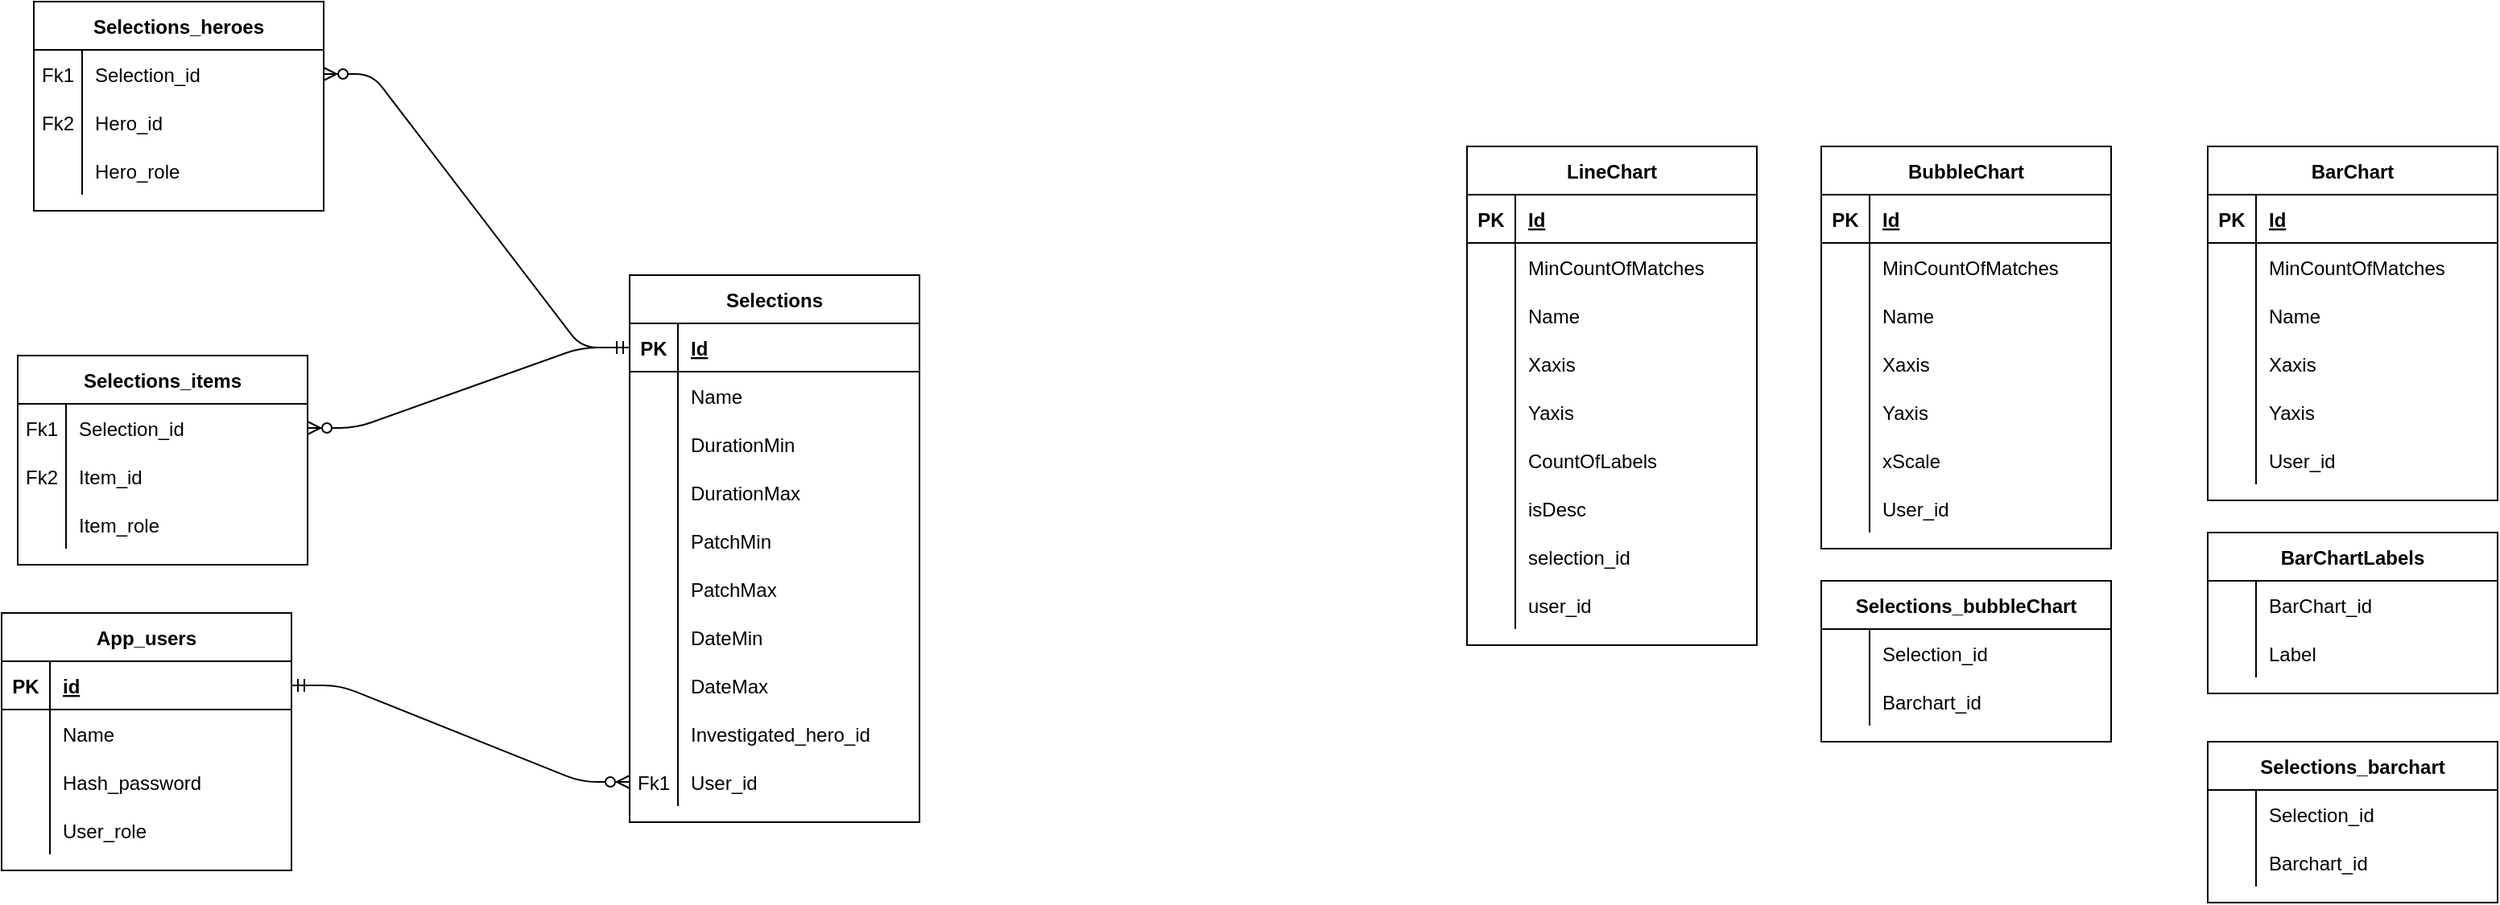 <mxfile version="13.9.9" type="device"><diagram id="R2lEEEUBdFMjLlhIrx00" name="Page-1"><mxGraphModel dx="2272" dy="822" grid="1" gridSize="10" guides="1" tooltips="1" connect="1" arrows="1" fold="1" page="1" pageScale="1" pageWidth="850" pageHeight="1100" math="0" shadow="0" extFonts="Permanent Marker^https://fonts.googleapis.com/css?family=Permanent+Marker"><root><mxCell id="0"/><mxCell id="1" parent="0"/><mxCell id="IqCRECbFiaWWc-9tXYtu-1" value="App_users" style="shape=table;startSize=30;container=1;collapsible=1;childLayout=tableLayout;fixedRows=1;rowLines=0;fontStyle=1;align=center;resizeLast=1;" vertex="1" parent="1"><mxGeometry x="-750" y="530" width="180" height="160" as="geometry"/></mxCell><mxCell id="IqCRECbFiaWWc-9tXYtu-2" value="" style="shape=partialRectangle;collapsible=0;dropTarget=0;pointerEvents=0;fillColor=none;top=0;left=0;bottom=1;right=0;points=[[0,0.5],[1,0.5]];portConstraint=eastwest;" vertex="1" parent="IqCRECbFiaWWc-9tXYtu-1"><mxGeometry y="30" width="180" height="30" as="geometry"/></mxCell><mxCell id="IqCRECbFiaWWc-9tXYtu-3" value="PK" style="shape=partialRectangle;connectable=0;fillColor=none;top=0;left=0;bottom=0;right=0;fontStyle=1;overflow=hidden;" vertex="1" parent="IqCRECbFiaWWc-9tXYtu-2"><mxGeometry width="30" height="30" as="geometry"/></mxCell><mxCell id="IqCRECbFiaWWc-9tXYtu-4" value="id" style="shape=partialRectangle;connectable=0;fillColor=none;top=0;left=0;bottom=0;right=0;align=left;spacingLeft=6;fontStyle=5;overflow=hidden;" vertex="1" parent="IqCRECbFiaWWc-9tXYtu-2"><mxGeometry x="30" width="150" height="30" as="geometry"/></mxCell><mxCell id="IqCRECbFiaWWc-9tXYtu-5" value="" style="shape=partialRectangle;collapsible=0;dropTarget=0;pointerEvents=0;fillColor=none;top=0;left=0;bottom=0;right=0;points=[[0,0.5],[1,0.5]];portConstraint=eastwest;" vertex="1" parent="IqCRECbFiaWWc-9tXYtu-1"><mxGeometry y="60" width="180" height="30" as="geometry"/></mxCell><mxCell id="IqCRECbFiaWWc-9tXYtu-6" value="" style="shape=partialRectangle;connectable=0;fillColor=none;top=0;left=0;bottom=0;right=0;editable=1;overflow=hidden;" vertex="1" parent="IqCRECbFiaWWc-9tXYtu-5"><mxGeometry width="30" height="30" as="geometry"/></mxCell><mxCell id="IqCRECbFiaWWc-9tXYtu-7" value="Name" style="shape=partialRectangle;connectable=0;fillColor=none;top=0;left=0;bottom=0;right=0;align=left;spacingLeft=6;overflow=hidden;" vertex="1" parent="IqCRECbFiaWWc-9tXYtu-5"><mxGeometry x="30" width="150" height="30" as="geometry"/></mxCell><mxCell id="IqCRECbFiaWWc-9tXYtu-8" value="" style="shape=partialRectangle;collapsible=0;dropTarget=0;pointerEvents=0;fillColor=none;top=0;left=0;bottom=0;right=0;points=[[0,0.5],[1,0.5]];portConstraint=eastwest;" vertex="1" parent="IqCRECbFiaWWc-9tXYtu-1"><mxGeometry y="90" width="180" height="30" as="geometry"/></mxCell><mxCell id="IqCRECbFiaWWc-9tXYtu-9" value="" style="shape=partialRectangle;connectable=0;fillColor=none;top=0;left=0;bottom=0;right=0;editable=1;overflow=hidden;" vertex="1" parent="IqCRECbFiaWWc-9tXYtu-8"><mxGeometry width="30" height="30" as="geometry"/></mxCell><mxCell id="IqCRECbFiaWWc-9tXYtu-10" value="Hash_password" style="shape=partialRectangle;connectable=0;fillColor=none;top=0;left=0;bottom=0;right=0;align=left;spacingLeft=6;overflow=hidden;" vertex="1" parent="IqCRECbFiaWWc-9tXYtu-8"><mxGeometry x="30" width="150" height="30" as="geometry"/></mxCell><mxCell id="IqCRECbFiaWWc-9tXYtu-11" value="" style="shape=partialRectangle;collapsible=0;dropTarget=0;pointerEvents=0;fillColor=none;top=0;left=0;bottom=0;right=0;points=[[0,0.5],[1,0.5]];portConstraint=eastwest;" vertex="1" parent="IqCRECbFiaWWc-9tXYtu-1"><mxGeometry y="120" width="180" height="30" as="geometry"/></mxCell><mxCell id="IqCRECbFiaWWc-9tXYtu-12" value="" style="shape=partialRectangle;connectable=0;fillColor=none;top=0;left=0;bottom=0;right=0;editable=1;overflow=hidden;" vertex="1" parent="IqCRECbFiaWWc-9tXYtu-11"><mxGeometry width="30" height="30" as="geometry"/></mxCell><mxCell id="IqCRECbFiaWWc-9tXYtu-13" value="User_role" style="shape=partialRectangle;connectable=0;fillColor=none;top=0;left=0;bottom=0;right=0;align=left;spacingLeft=6;overflow=hidden;" vertex="1" parent="IqCRECbFiaWWc-9tXYtu-11"><mxGeometry x="30" width="150" height="30" as="geometry"/></mxCell><mxCell id="IqCRECbFiaWWc-9tXYtu-14" value="BarChart" style="shape=table;startSize=30;container=1;collapsible=1;childLayout=tableLayout;fixedRows=1;rowLines=0;fontStyle=1;align=center;resizeLast=1;" vertex="1" parent="1"><mxGeometry x="620" y="240" width="180" height="220" as="geometry"/></mxCell><mxCell id="IqCRECbFiaWWc-9tXYtu-15" value="" style="shape=partialRectangle;collapsible=0;dropTarget=0;pointerEvents=0;fillColor=none;top=0;left=0;bottom=1;right=0;points=[[0,0.5],[1,0.5]];portConstraint=eastwest;" vertex="1" parent="IqCRECbFiaWWc-9tXYtu-14"><mxGeometry y="30" width="180" height="30" as="geometry"/></mxCell><mxCell id="IqCRECbFiaWWc-9tXYtu-16" value="PK" style="shape=partialRectangle;connectable=0;fillColor=none;top=0;left=0;bottom=0;right=0;fontStyle=1;overflow=hidden;" vertex="1" parent="IqCRECbFiaWWc-9tXYtu-15"><mxGeometry width="30" height="30" as="geometry"/></mxCell><mxCell id="IqCRECbFiaWWc-9tXYtu-17" value="Id" style="shape=partialRectangle;connectable=0;fillColor=none;top=0;left=0;bottom=0;right=0;align=left;spacingLeft=6;fontStyle=5;overflow=hidden;" vertex="1" parent="IqCRECbFiaWWc-9tXYtu-15"><mxGeometry x="30" width="150" height="30" as="geometry"/></mxCell><mxCell id="IqCRECbFiaWWc-9tXYtu-18" value="" style="shape=partialRectangle;collapsible=0;dropTarget=0;pointerEvents=0;fillColor=none;top=0;left=0;bottom=0;right=0;points=[[0,0.5],[1,0.5]];portConstraint=eastwest;" vertex="1" parent="IqCRECbFiaWWc-9tXYtu-14"><mxGeometry y="60" width="180" height="30" as="geometry"/></mxCell><mxCell id="IqCRECbFiaWWc-9tXYtu-19" value="" style="shape=partialRectangle;connectable=0;fillColor=none;top=0;left=0;bottom=0;right=0;editable=1;overflow=hidden;" vertex="1" parent="IqCRECbFiaWWc-9tXYtu-18"><mxGeometry width="30" height="30" as="geometry"/></mxCell><mxCell id="IqCRECbFiaWWc-9tXYtu-20" value="MinCountOfMatches" style="shape=partialRectangle;connectable=0;fillColor=none;top=0;left=0;bottom=0;right=0;align=left;spacingLeft=6;overflow=hidden;" vertex="1" parent="IqCRECbFiaWWc-9tXYtu-18"><mxGeometry x="30" width="150" height="30" as="geometry"/></mxCell><mxCell id="IqCRECbFiaWWc-9tXYtu-21" value="" style="shape=partialRectangle;collapsible=0;dropTarget=0;pointerEvents=0;fillColor=none;top=0;left=0;bottom=0;right=0;points=[[0,0.5],[1,0.5]];portConstraint=eastwest;" vertex="1" parent="IqCRECbFiaWWc-9tXYtu-14"><mxGeometry y="90" width="180" height="30" as="geometry"/></mxCell><mxCell id="IqCRECbFiaWWc-9tXYtu-22" value="" style="shape=partialRectangle;connectable=0;fillColor=none;top=0;left=0;bottom=0;right=0;editable=1;overflow=hidden;" vertex="1" parent="IqCRECbFiaWWc-9tXYtu-21"><mxGeometry width="30" height="30" as="geometry"/></mxCell><mxCell id="IqCRECbFiaWWc-9tXYtu-23" value="Name" style="shape=partialRectangle;connectable=0;fillColor=none;top=0;left=0;bottom=0;right=0;align=left;spacingLeft=6;overflow=hidden;" vertex="1" parent="IqCRECbFiaWWc-9tXYtu-21"><mxGeometry x="30" width="150" height="30" as="geometry"/></mxCell><mxCell id="IqCRECbFiaWWc-9tXYtu-24" value="" style="shape=partialRectangle;collapsible=0;dropTarget=0;pointerEvents=0;fillColor=none;top=0;left=0;bottom=0;right=0;points=[[0,0.5],[1,0.5]];portConstraint=eastwest;" vertex="1" parent="IqCRECbFiaWWc-9tXYtu-14"><mxGeometry y="120" width="180" height="30" as="geometry"/></mxCell><mxCell id="IqCRECbFiaWWc-9tXYtu-25" value="" style="shape=partialRectangle;connectable=0;fillColor=none;top=0;left=0;bottom=0;right=0;editable=1;overflow=hidden;" vertex="1" parent="IqCRECbFiaWWc-9tXYtu-24"><mxGeometry width="30" height="30" as="geometry"/></mxCell><mxCell id="IqCRECbFiaWWc-9tXYtu-26" value="Xaxis" style="shape=partialRectangle;connectable=0;fillColor=none;top=0;left=0;bottom=0;right=0;align=left;spacingLeft=6;overflow=hidden;" vertex="1" parent="IqCRECbFiaWWc-9tXYtu-24"><mxGeometry x="30" width="150" height="30" as="geometry"/></mxCell><mxCell id="IqCRECbFiaWWc-9tXYtu-27" value="" style="shape=partialRectangle;collapsible=0;dropTarget=0;pointerEvents=0;fillColor=none;top=0;left=0;bottom=0;right=0;points=[[0,0.5],[1,0.5]];portConstraint=eastwest;" vertex="1" parent="IqCRECbFiaWWc-9tXYtu-14"><mxGeometry y="150" width="180" height="30" as="geometry"/></mxCell><mxCell id="IqCRECbFiaWWc-9tXYtu-28" value="" style="shape=partialRectangle;connectable=0;fillColor=none;top=0;left=0;bottom=0;right=0;editable=1;overflow=hidden;" vertex="1" parent="IqCRECbFiaWWc-9tXYtu-27"><mxGeometry width="30" height="30" as="geometry"/></mxCell><mxCell id="IqCRECbFiaWWc-9tXYtu-29" value="Yaxis" style="shape=partialRectangle;connectable=0;fillColor=none;top=0;left=0;bottom=0;right=0;align=left;spacingLeft=6;overflow=hidden;" vertex="1" parent="IqCRECbFiaWWc-9tXYtu-27"><mxGeometry x="30" width="150" height="30" as="geometry"/></mxCell><mxCell id="IqCRECbFiaWWc-9tXYtu-30" value="" style="shape=partialRectangle;collapsible=0;dropTarget=0;pointerEvents=0;fillColor=none;top=0;left=0;bottom=0;right=0;points=[[0,0.5],[1,0.5]];portConstraint=eastwest;" vertex="1" parent="IqCRECbFiaWWc-9tXYtu-14"><mxGeometry y="180" width="180" height="30" as="geometry"/></mxCell><mxCell id="IqCRECbFiaWWc-9tXYtu-31" value="" style="shape=partialRectangle;connectable=0;fillColor=none;top=0;left=0;bottom=0;right=0;editable=1;overflow=hidden;" vertex="1" parent="IqCRECbFiaWWc-9tXYtu-30"><mxGeometry width="30" height="30" as="geometry"/></mxCell><mxCell id="IqCRECbFiaWWc-9tXYtu-32" value="User_id" style="shape=partialRectangle;connectable=0;fillColor=none;top=0;left=0;bottom=0;right=0;align=left;spacingLeft=6;overflow=hidden;" vertex="1" parent="IqCRECbFiaWWc-9tXYtu-30"><mxGeometry x="30" width="150" height="30" as="geometry"/></mxCell><mxCell id="IqCRECbFiaWWc-9tXYtu-33" value="BarChartLabels" style="shape=table;startSize=30;container=1;collapsible=1;childLayout=tableLayout;fixedRows=1;rowLines=0;fontStyle=1;align=center;resizeLast=1;" vertex="1" parent="1"><mxGeometry x="620" y="480" width="180" height="100" as="geometry"/></mxCell><mxCell id="IqCRECbFiaWWc-9tXYtu-37" value="" style="shape=partialRectangle;collapsible=0;dropTarget=0;pointerEvents=0;fillColor=none;top=0;left=0;bottom=0;right=0;points=[[0,0.5],[1,0.5]];portConstraint=eastwest;" vertex="1" parent="IqCRECbFiaWWc-9tXYtu-33"><mxGeometry y="30" width="180" height="30" as="geometry"/></mxCell><mxCell id="IqCRECbFiaWWc-9tXYtu-38" value="" style="shape=partialRectangle;connectable=0;fillColor=none;top=0;left=0;bottom=0;right=0;editable=1;overflow=hidden;" vertex="1" parent="IqCRECbFiaWWc-9tXYtu-37"><mxGeometry width="30" height="30" as="geometry"/></mxCell><mxCell id="IqCRECbFiaWWc-9tXYtu-39" value="BarChart_id" style="shape=partialRectangle;connectable=0;fillColor=none;top=0;left=0;bottom=0;right=0;align=left;spacingLeft=6;overflow=hidden;" vertex="1" parent="IqCRECbFiaWWc-9tXYtu-37"><mxGeometry x="30" width="150" height="30" as="geometry"/></mxCell><mxCell id="IqCRECbFiaWWc-9tXYtu-40" value="" style="shape=partialRectangle;collapsible=0;dropTarget=0;pointerEvents=0;fillColor=none;top=0;left=0;bottom=0;right=0;points=[[0,0.5],[1,0.5]];portConstraint=eastwest;" vertex="1" parent="IqCRECbFiaWWc-9tXYtu-33"><mxGeometry y="60" width="180" height="30" as="geometry"/></mxCell><mxCell id="IqCRECbFiaWWc-9tXYtu-41" value="" style="shape=partialRectangle;connectable=0;fillColor=none;top=0;left=0;bottom=0;right=0;editable=1;overflow=hidden;" vertex="1" parent="IqCRECbFiaWWc-9tXYtu-40"><mxGeometry width="30" height="30" as="geometry"/></mxCell><mxCell id="IqCRECbFiaWWc-9tXYtu-42" value="Label" style="shape=partialRectangle;connectable=0;fillColor=none;top=0;left=0;bottom=0;right=0;align=left;spacingLeft=6;overflow=hidden;" vertex="1" parent="IqCRECbFiaWWc-9tXYtu-40"><mxGeometry x="30" width="150" height="30" as="geometry"/></mxCell><mxCell id="IqCRECbFiaWWc-9tXYtu-59" value="BubbleChart" style="shape=table;startSize=30;container=1;collapsible=1;childLayout=tableLayout;fixedRows=1;rowLines=0;fontStyle=1;align=center;resizeLast=1;" vertex="1" parent="1"><mxGeometry x="380" y="240" width="180" height="250" as="geometry"/></mxCell><mxCell id="IqCRECbFiaWWc-9tXYtu-60" value="" style="shape=partialRectangle;collapsible=0;dropTarget=0;pointerEvents=0;fillColor=none;top=0;left=0;bottom=1;right=0;points=[[0,0.5],[1,0.5]];portConstraint=eastwest;" vertex="1" parent="IqCRECbFiaWWc-9tXYtu-59"><mxGeometry y="30" width="180" height="30" as="geometry"/></mxCell><mxCell id="IqCRECbFiaWWc-9tXYtu-61" value="PK" style="shape=partialRectangle;connectable=0;fillColor=none;top=0;left=0;bottom=0;right=0;fontStyle=1;overflow=hidden;" vertex="1" parent="IqCRECbFiaWWc-9tXYtu-60"><mxGeometry width="30" height="30" as="geometry"/></mxCell><mxCell id="IqCRECbFiaWWc-9tXYtu-62" value="Id" style="shape=partialRectangle;connectable=0;fillColor=none;top=0;left=0;bottom=0;right=0;align=left;spacingLeft=6;fontStyle=5;overflow=hidden;" vertex="1" parent="IqCRECbFiaWWc-9tXYtu-60"><mxGeometry x="30" width="150" height="30" as="geometry"/></mxCell><mxCell id="IqCRECbFiaWWc-9tXYtu-63" value="" style="shape=partialRectangle;collapsible=0;dropTarget=0;pointerEvents=0;fillColor=none;top=0;left=0;bottom=0;right=0;points=[[0,0.5],[1,0.5]];portConstraint=eastwest;" vertex="1" parent="IqCRECbFiaWWc-9tXYtu-59"><mxGeometry y="60" width="180" height="30" as="geometry"/></mxCell><mxCell id="IqCRECbFiaWWc-9tXYtu-64" value="" style="shape=partialRectangle;connectable=0;fillColor=none;top=0;left=0;bottom=0;right=0;editable=1;overflow=hidden;" vertex="1" parent="IqCRECbFiaWWc-9tXYtu-63"><mxGeometry width="30" height="30" as="geometry"/></mxCell><mxCell id="IqCRECbFiaWWc-9tXYtu-65" value="MinCountOfMatches" style="shape=partialRectangle;connectable=0;fillColor=none;top=0;left=0;bottom=0;right=0;align=left;spacingLeft=6;overflow=hidden;" vertex="1" parent="IqCRECbFiaWWc-9tXYtu-63"><mxGeometry x="30" width="150" height="30" as="geometry"/></mxCell><mxCell id="IqCRECbFiaWWc-9tXYtu-66" value="" style="shape=partialRectangle;collapsible=0;dropTarget=0;pointerEvents=0;fillColor=none;top=0;left=0;bottom=0;right=0;points=[[0,0.5],[1,0.5]];portConstraint=eastwest;" vertex="1" parent="IqCRECbFiaWWc-9tXYtu-59"><mxGeometry y="90" width="180" height="30" as="geometry"/></mxCell><mxCell id="IqCRECbFiaWWc-9tXYtu-67" value="" style="shape=partialRectangle;connectable=0;fillColor=none;top=0;left=0;bottom=0;right=0;editable=1;overflow=hidden;" vertex="1" parent="IqCRECbFiaWWc-9tXYtu-66"><mxGeometry width="30" height="30" as="geometry"/></mxCell><mxCell id="IqCRECbFiaWWc-9tXYtu-68" value="Name" style="shape=partialRectangle;connectable=0;fillColor=none;top=0;left=0;bottom=0;right=0;align=left;spacingLeft=6;overflow=hidden;" vertex="1" parent="IqCRECbFiaWWc-9tXYtu-66"><mxGeometry x="30" width="150" height="30" as="geometry"/></mxCell><mxCell id="IqCRECbFiaWWc-9tXYtu-69" value="" style="shape=partialRectangle;collapsible=0;dropTarget=0;pointerEvents=0;fillColor=none;top=0;left=0;bottom=0;right=0;points=[[0,0.5],[1,0.5]];portConstraint=eastwest;" vertex="1" parent="IqCRECbFiaWWc-9tXYtu-59"><mxGeometry y="120" width="180" height="30" as="geometry"/></mxCell><mxCell id="IqCRECbFiaWWc-9tXYtu-70" value="" style="shape=partialRectangle;connectable=0;fillColor=none;top=0;left=0;bottom=0;right=0;editable=1;overflow=hidden;" vertex="1" parent="IqCRECbFiaWWc-9tXYtu-69"><mxGeometry width="30" height="30" as="geometry"/></mxCell><mxCell id="IqCRECbFiaWWc-9tXYtu-71" value="Xaxis" style="shape=partialRectangle;connectable=0;fillColor=none;top=0;left=0;bottom=0;right=0;align=left;spacingLeft=6;overflow=hidden;" vertex="1" parent="IqCRECbFiaWWc-9tXYtu-69"><mxGeometry x="30" width="150" height="30" as="geometry"/></mxCell><mxCell id="IqCRECbFiaWWc-9tXYtu-72" value="" style="shape=partialRectangle;collapsible=0;dropTarget=0;pointerEvents=0;fillColor=none;top=0;left=0;bottom=0;right=0;points=[[0,0.5],[1,0.5]];portConstraint=eastwest;" vertex="1" parent="IqCRECbFiaWWc-9tXYtu-59"><mxGeometry y="150" width="180" height="30" as="geometry"/></mxCell><mxCell id="IqCRECbFiaWWc-9tXYtu-73" value="" style="shape=partialRectangle;connectable=0;fillColor=none;top=0;left=0;bottom=0;right=0;editable=1;overflow=hidden;" vertex="1" parent="IqCRECbFiaWWc-9tXYtu-72"><mxGeometry width="30" height="30" as="geometry"/></mxCell><mxCell id="IqCRECbFiaWWc-9tXYtu-74" value="Yaxis" style="shape=partialRectangle;connectable=0;fillColor=none;top=0;left=0;bottom=0;right=0;align=left;spacingLeft=6;overflow=hidden;" vertex="1" parent="IqCRECbFiaWWc-9tXYtu-72"><mxGeometry x="30" width="150" height="30" as="geometry"/></mxCell><mxCell id="IqCRECbFiaWWc-9tXYtu-78" value="" style="shape=partialRectangle;collapsible=0;dropTarget=0;pointerEvents=0;fillColor=none;top=0;left=0;bottom=0;right=0;points=[[0,0.5],[1,0.5]];portConstraint=eastwest;" vertex="1" parent="IqCRECbFiaWWc-9tXYtu-59"><mxGeometry y="180" width="180" height="30" as="geometry"/></mxCell><mxCell id="IqCRECbFiaWWc-9tXYtu-79" value="" style="shape=partialRectangle;connectable=0;fillColor=none;top=0;left=0;bottom=0;right=0;editable=1;overflow=hidden;" vertex="1" parent="IqCRECbFiaWWc-9tXYtu-78"><mxGeometry width="30" height="30" as="geometry"/></mxCell><mxCell id="IqCRECbFiaWWc-9tXYtu-80" value="xScale" style="shape=partialRectangle;connectable=0;fillColor=none;top=0;left=0;bottom=0;right=0;align=left;spacingLeft=6;overflow=hidden;" vertex="1" parent="IqCRECbFiaWWc-9tXYtu-78"><mxGeometry x="30" width="150" height="30" as="geometry"/></mxCell><mxCell id="IqCRECbFiaWWc-9tXYtu-75" value="" style="shape=partialRectangle;collapsible=0;dropTarget=0;pointerEvents=0;fillColor=none;top=0;left=0;bottom=0;right=0;points=[[0,0.5],[1,0.5]];portConstraint=eastwest;" vertex="1" parent="IqCRECbFiaWWc-9tXYtu-59"><mxGeometry y="210" width="180" height="30" as="geometry"/></mxCell><mxCell id="IqCRECbFiaWWc-9tXYtu-76" value="" style="shape=partialRectangle;connectable=0;fillColor=none;top=0;left=0;bottom=0;right=0;editable=1;overflow=hidden;" vertex="1" parent="IqCRECbFiaWWc-9tXYtu-75"><mxGeometry width="30" height="30" as="geometry"/></mxCell><mxCell id="IqCRECbFiaWWc-9tXYtu-77" value="User_id" style="shape=partialRectangle;connectable=0;fillColor=none;top=0;left=0;bottom=0;right=0;align=left;spacingLeft=6;overflow=hidden;" vertex="1" parent="IqCRECbFiaWWc-9tXYtu-75"><mxGeometry x="30" width="150" height="30" as="geometry"/></mxCell><mxCell id="IqCRECbFiaWWc-9tXYtu-81" value="LineChart" style="shape=table;startSize=30;container=1;collapsible=1;childLayout=tableLayout;fixedRows=1;rowLines=0;fontStyle=1;align=center;resizeLast=1;" vertex="1" parent="1"><mxGeometry x="160" y="240" width="180" height="310" as="geometry"/></mxCell><mxCell id="IqCRECbFiaWWc-9tXYtu-82" value="" style="shape=partialRectangle;collapsible=0;dropTarget=0;pointerEvents=0;fillColor=none;top=0;left=0;bottom=1;right=0;points=[[0,0.5],[1,0.5]];portConstraint=eastwest;" vertex="1" parent="IqCRECbFiaWWc-9tXYtu-81"><mxGeometry y="30" width="180" height="30" as="geometry"/></mxCell><mxCell id="IqCRECbFiaWWc-9tXYtu-83" value="PK" style="shape=partialRectangle;connectable=0;fillColor=none;top=0;left=0;bottom=0;right=0;fontStyle=1;overflow=hidden;" vertex="1" parent="IqCRECbFiaWWc-9tXYtu-82"><mxGeometry width="30" height="30" as="geometry"/></mxCell><mxCell id="IqCRECbFiaWWc-9tXYtu-84" value="Id" style="shape=partialRectangle;connectable=0;fillColor=none;top=0;left=0;bottom=0;right=0;align=left;spacingLeft=6;fontStyle=5;overflow=hidden;" vertex="1" parent="IqCRECbFiaWWc-9tXYtu-82"><mxGeometry x="30" width="150" height="30" as="geometry"/></mxCell><mxCell id="IqCRECbFiaWWc-9tXYtu-85" value="" style="shape=partialRectangle;collapsible=0;dropTarget=0;pointerEvents=0;fillColor=none;top=0;left=0;bottom=0;right=0;points=[[0,0.5],[1,0.5]];portConstraint=eastwest;" vertex="1" parent="IqCRECbFiaWWc-9tXYtu-81"><mxGeometry y="60" width="180" height="30" as="geometry"/></mxCell><mxCell id="IqCRECbFiaWWc-9tXYtu-86" value="" style="shape=partialRectangle;connectable=0;fillColor=none;top=0;left=0;bottom=0;right=0;editable=1;overflow=hidden;" vertex="1" parent="IqCRECbFiaWWc-9tXYtu-85"><mxGeometry width="30" height="30" as="geometry"/></mxCell><mxCell id="IqCRECbFiaWWc-9tXYtu-87" value="MinCountOfMatches" style="shape=partialRectangle;connectable=0;fillColor=none;top=0;left=0;bottom=0;right=0;align=left;spacingLeft=6;overflow=hidden;" vertex="1" parent="IqCRECbFiaWWc-9tXYtu-85"><mxGeometry x="30" width="150" height="30" as="geometry"/></mxCell><mxCell id="IqCRECbFiaWWc-9tXYtu-88" value="" style="shape=partialRectangle;collapsible=0;dropTarget=0;pointerEvents=0;fillColor=none;top=0;left=0;bottom=0;right=0;points=[[0,0.5],[1,0.5]];portConstraint=eastwest;" vertex="1" parent="IqCRECbFiaWWc-9tXYtu-81"><mxGeometry y="90" width="180" height="30" as="geometry"/></mxCell><mxCell id="IqCRECbFiaWWc-9tXYtu-89" value="" style="shape=partialRectangle;connectable=0;fillColor=none;top=0;left=0;bottom=0;right=0;editable=1;overflow=hidden;" vertex="1" parent="IqCRECbFiaWWc-9tXYtu-88"><mxGeometry width="30" height="30" as="geometry"/></mxCell><mxCell id="IqCRECbFiaWWc-9tXYtu-90" value="Name" style="shape=partialRectangle;connectable=0;fillColor=none;top=0;left=0;bottom=0;right=0;align=left;spacingLeft=6;overflow=hidden;" vertex="1" parent="IqCRECbFiaWWc-9tXYtu-88"><mxGeometry x="30" width="150" height="30" as="geometry"/></mxCell><mxCell id="IqCRECbFiaWWc-9tXYtu-91" value="" style="shape=partialRectangle;collapsible=0;dropTarget=0;pointerEvents=0;fillColor=none;top=0;left=0;bottom=0;right=0;points=[[0,0.5],[1,0.5]];portConstraint=eastwest;" vertex="1" parent="IqCRECbFiaWWc-9tXYtu-81"><mxGeometry y="120" width="180" height="30" as="geometry"/></mxCell><mxCell id="IqCRECbFiaWWc-9tXYtu-92" value="" style="shape=partialRectangle;connectable=0;fillColor=none;top=0;left=0;bottom=0;right=0;editable=1;overflow=hidden;" vertex="1" parent="IqCRECbFiaWWc-9tXYtu-91"><mxGeometry width="30" height="30" as="geometry"/></mxCell><mxCell id="IqCRECbFiaWWc-9tXYtu-93" value="Xaxis" style="shape=partialRectangle;connectable=0;fillColor=none;top=0;left=0;bottom=0;right=0;align=left;spacingLeft=6;overflow=hidden;" vertex="1" parent="IqCRECbFiaWWc-9tXYtu-91"><mxGeometry x="30" width="150" height="30" as="geometry"/></mxCell><mxCell id="IqCRECbFiaWWc-9tXYtu-94" value="" style="shape=partialRectangle;collapsible=0;dropTarget=0;pointerEvents=0;fillColor=none;top=0;left=0;bottom=0;right=0;points=[[0,0.5],[1,0.5]];portConstraint=eastwest;" vertex="1" parent="IqCRECbFiaWWc-9tXYtu-81"><mxGeometry y="150" width="180" height="30" as="geometry"/></mxCell><mxCell id="IqCRECbFiaWWc-9tXYtu-95" value="" style="shape=partialRectangle;connectable=0;fillColor=none;top=0;left=0;bottom=0;right=0;editable=1;overflow=hidden;" vertex="1" parent="IqCRECbFiaWWc-9tXYtu-94"><mxGeometry width="30" height="30" as="geometry"/></mxCell><mxCell id="IqCRECbFiaWWc-9tXYtu-96" value="Yaxis" style="shape=partialRectangle;connectable=0;fillColor=none;top=0;left=0;bottom=0;right=0;align=left;spacingLeft=6;overflow=hidden;" vertex="1" parent="IqCRECbFiaWWc-9tXYtu-94"><mxGeometry x="30" width="150" height="30" as="geometry"/></mxCell><mxCell id="IqCRECbFiaWWc-9tXYtu-97" value="" style="shape=partialRectangle;collapsible=0;dropTarget=0;pointerEvents=0;fillColor=none;top=0;left=0;bottom=0;right=0;points=[[0,0.5],[1,0.5]];portConstraint=eastwest;" vertex="1" parent="IqCRECbFiaWWc-9tXYtu-81"><mxGeometry y="180" width="180" height="30" as="geometry"/></mxCell><mxCell id="IqCRECbFiaWWc-9tXYtu-98" value="" style="shape=partialRectangle;connectable=0;fillColor=none;top=0;left=0;bottom=0;right=0;editable=1;overflow=hidden;" vertex="1" parent="IqCRECbFiaWWc-9tXYtu-97"><mxGeometry width="30" height="30" as="geometry"/></mxCell><mxCell id="IqCRECbFiaWWc-9tXYtu-99" value="CountOfLabels" style="shape=partialRectangle;connectable=0;fillColor=none;top=0;left=0;bottom=0;right=0;align=left;spacingLeft=6;overflow=hidden;" vertex="1" parent="IqCRECbFiaWWc-9tXYtu-97"><mxGeometry x="30" width="150" height="30" as="geometry"/></mxCell><mxCell id="IqCRECbFiaWWc-9tXYtu-100" value="" style="shape=partialRectangle;collapsible=0;dropTarget=0;pointerEvents=0;fillColor=none;top=0;left=0;bottom=0;right=0;points=[[0,0.5],[1,0.5]];portConstraint=eastwest;" vertex="1" parent="IqCRECbFiaWWc-9tXYtu-81"><mxGeometry y="210" width="180" height="30" as="geometry"/></mxCell><mxCell id="IqCRECbFiaWWc-9tXYtu-101" value="" style="shape=partialRectangle;connectable=0;fillColor=none;top=0;left=0;bottom=0;right=0;editable=1;overflow=hidden;" vertex="1" parent="IqCRECbFiaWWc-9tXYtu-100"><mxGeometry width="30" height="30" as="geometry"/></mxCell><mxCell id="IqCRECbFiaWWc-9tXYtu-102" value="isDesc" style="shape=partialRectangle;connectable=0;fillColor=none;top=0;left=0;bottom=0;right=0;align=left;spacingLeft=6;overflow=hidden;" vertex="1" parent="IqCRECbFiaWWc-9tXYtu-100"><mxGeometry x="30" width="150" height="30" as="geometry"/></mxCell><mxCell id="IqCRECbFiaWWc-9tXYtu-103" value="" style="shape=partialRectangle;collapsible=0;dropTarget=0;pointerEvents=0;fillColor=none;top=0;left=0;bottom=0;right=0;points=[[0,0.5],[1,0.5]];portConstraint=eastwest;" vertex="1" parent="IqCRECbFiaWWc-9tXYtu-81"><mxGeometry y="240" width="180" height="30" as="geometry"/></mxCell><mxCell id="IqCRECbFiaWWc-9tXYtu-104" value="" style="shape=partialRectangle;connectable=0;fillColor=none;top=0;left=0;bottom=0;right=0;editable=1;overflow=hidden;" vertex="1" parent="IqCRECbFiaWWc-9tXYtu-103"><mxGeometry width="30" height="30" as="geometry"/></mxCell><mxCell id="IqCRECbFiaWWc-9tXYtu-105" value="selection_id" style="shape=partialRectangle;connectable=0;fillColor=none;top=0;left=0;bottom=0;right=0;align=left;spacingLeft=6;overflow=hidden;" vertex="1" parent="IqCRECbFiaWWc-9tXYtu-103"><mxGeometry x="30" width="150" height="30" as="geometry"/></mxCell><mxCell id="IqCRECbFiaWWc-9tXYtu-106" value="" style="shape=partialRectangle;collapsible=0;dropTarget=0;pointerEvents=0;fillColor=none;top=0;left=0;bottom=0;right=0;points=[[0,0.5],[1,0.5]];portConstraint=eastwest;" vertex="1" parent="IqCRECbFiaWWc-9tXYtu-81"><mxGeometry y="270" width="180" height="30" as="geometry"/></mxCell><mxCell id="IqCRECbFiaWWc-9tXYtu-107" value="" style="shape=partialRectangle;connectable=0;fillColor=none;top=0;left=0;bottom=0;right=0;editable=1;overflow=hidden;" vertex="1" parent="IqCRECbFiaWWc-9tXYtu-106"><mxGeometry width="30" height="30" as="geometry"/></mxCell><mxCell id="IqCRECbFiaWWc-9tXYtu-108" value="user_id" style="shape=partialRectangle;connectable=0;fillColor=none;top=0;left=0;bottom=0;right=0;align=left;spacingLeft=6;overflow=hidden;" vertex="1" parent="IqCRECbFiaWWc-9tXYtu-106"><mxGeometry x="30" width="150" height="30" as="geometry"/></mxCell><mxCell id="IqCRECbFiaWWc-9tXYtu-109" value="Selections" style="shape=table;startSize=30;container=1;collapsible=1;childLayout=tableLayout;fixedRows=1;rowLines=0;fontStyle=1;align=center;resizeLast=1;" vertex="1" parent="1"><mxGeometry x="-360" y="320" width="180" height="340" as="geometry"/></mxCell><mxCell id="IqCRECbFiaWWc-9tXYtu-110" value="" style="shape=partialRectangle;collapsible=0;dropTarget=0;pointerEvents=0;fillColor=none;top=0;left=0;bottom=1;right=0;points=[[0,0.5],[1,0.5]];portConstraint=eastwest;" vertex="1" parent="IqCRECbFiaWWc-9tXYtu-109"><mxGeometry y="30" width="180" height="30" as="geometry"/></mxCell><mxCell id="IqCRECbFiaWWc-9tXYtu-111" value="PK" style="shape=partialRectangle;connectable=0;fillColor=none;top=0;left=0;bottom=0;right=0;fontStyle=1;overflow=hidden;" vertex="1" parent="IqCRECbFiaWWc-9tXYtu-110"><mxGeometry width="30" height="30" as="geometry"/></mxCell><mxCell id="IqCRECbFiaWWc-9tXYtu-112" value="Id" style="shape=partialRectangle;connectable=0;fillColor=none;top=0;left=0;bottom=0;right=0;align=left;spacingLeft=6;fontStyle=5;overflow=hidden;" vertex="1" parent="IqCRECbFiaWWc-9tXYtu-110"><mxGeometry x="30" width="150" height="30" as="geometry"/></mxCell><mxCell id="IqCRECbFiaWWc-9tXYtu-113" value="" style="shape=partialRectangle;collapsible=0;dropTarget=0;pointerEvents=0;fillColor=none;top=0;left=0;bottom=0;right=0;points=[[0,0.5],[1,0.5]];portConstraint=eastwest;" vertex="1" parent="IqCRECbFiaWWc-9tXYtu-109"><mxGeometry y="60" width="180" height="30" as="geometry"/></mxCell><mxCell id="IqCRECbFiaWWc-9tXYtu-114" value="" style="shape=partialRectangle;connectable=0;fillColor=none;top=0;left=0;bottom=0;right=0;editable=1;overflow=hidden;" vertex="1" parent="IqCRECbFiaWWc-9tXYtu-113"><mxGeometry width="30" height="30" as="geometry"/></mxCell><mxCell id="IqCRECbFiaWWc-9tXYtu-115" value="Name" style="shape=partialRectangle;connectable=0;fillColor=none;top=0;left=0;bottom=0;right=0;align=left;spacingLeft=6;overflow=hidden;" vertex="1" parent="IqCRECbFiaWWc-9tXYtu-113"><mxGeometry x="30" width="150" height="30" as="geometry"/></mxCell><mxCell id="IqCRECbFiaWWc-9tXYtu-116" value="" style="shape=partialRectangle;collapsible=0;dropTarget=0;pointerEvents=0;fillColor=none;top=0;left=0;bottom=0;right=0;points=[[0,0.5],[1,0.5]];portConstraint=eastwest;" vertex="1" parent="IqCRECbFiaWWc-9tXYtu-109"><mxGeometry y="90" width="180" height="30" as="geometry"/></mxCell><mxCell id="IqCRECbFiaWWc-9tXYtu-117" value="" style="shape=partialRectangle;connectable=0;fillColor=none;top=0;left=0;bottom=0;right=0;editable=1;overflow=hidden;" vertex="1" parent="IqCRECbFiaWWc-9tXYtu-116"><mxGeometry width="30" height="30" as="geometry"/></mxCell><mxCell id="IqCRECbFiaWWc-9tXYtu-118" value="DurationMin" style="shape=partialRectangle;connectable=0;fillColor=none;top=0;left=0;bottom=0;right=0;align=left;spacingLeft=6;overflow=hidden;" vertex="1" parent="IqCRECbFiaWWc-9tXYtu-116"><mxGeometry x="30" width="150" height="30" as="geometry"/></mxCell><mxCell id="IqCRECbFiaWWc-9tXYtu-119" value="" style="shape=partialRectangle;collapsible=0;dropTarget=0;pointerEvents=0;fillColor=none;top=0;left=0;bottom=0;right=0;points=[[0,0.5],[1,0.5]];portConstraint=eastwest;" vertex="1" parent="IqCRECbFiaWWc-9tXYtu-109"><mxGeometry y="120" width="180" height="30" as="geometry"/></mxCell><mxCell id="IqCRECbFiaWWc-9tXYtu-120" value="" style="shape=partialRectangle;connectable=0;fillColor=none;top=0;left=0;bottom=0;right=0;editable=1;overflow=hidden;" vertex="1" parent="IqCRECbFiaWWc-9tXYtu-119"><mxGeometry width="30" height="30" as="geometry"/></mxCell><mxCell id="IqCRECbFiaWWc-9tXYtu-121" value="DurationMax" style="shape=partialRectangle;connectable=0;fillColor=none;top=0;left=0;bottom=0;right=0;align=left;spacingLeft=6;overflow=hidden;" vertex="1" parent="IqCRECbFiaWWc-9tXYtu-119"><mxGeometry x="30" width="150" height="30" as="geometry"/></mxCell><mxCell id="IqCRECbFiaWWc-9tXYtu-122" value="" style="shape=partialRectangle;collapsible=0;dropTarget=0;pointerEvents=0;fillColor=none;top=0;left=0;bottom=0;right=0;points=[[0,0.5],[1,0.5]];portConstraint=eastwest;" vertex="1" parent="IqCRECbFiaWWc-9tXYtu-109"><mxGeometry y="150" width="180" height="30" as="geometry"/></mxCell><mxCell id="IqCRECbFiaWWc-9tXYtu-123" value="" style="shape=partialRectangle;connectable=0;fillColor=none;top=0;left=0;bottom=0;right=0;editable=1;overflow=hidden;" vertex="1" parent="IqCRECbFiaWWc-9tXYtu-122"><mxGeometry width="30" height="30" as="geometry"/></mxCell><mxCell id="IqCRECbFiaWWc-9tXYtu-124" value="PatchMin" style="shape=partialRectangle;connectable=0;fillColor=none;top=0;left=0;bottom=0;right=0;align=left;spacingLeft=6;overflow=hidden;" vertex="1" parent="IqCRECbFiaWWc-9tXYtu-122"><mxGeometry x="30" width="150" height="30" as="geometry"/></mxCell><mxCell id="IqCRECbFiaWWc-9tXYtu-125" value="" style="shape=partialRectangle;collapsible=0;dropTarget=0;pointerEvents=0;fillColor=none;top=0;left=0;bottom=0;right=0;points=[[0,0.5],[1,0.5]];portConstraint=eastwest;" vertex="1" parent="IqCRECbFiaWWc-9tXYtu-109"><mxGeometry y="180" width="180" height="30" as="geometry"/></mxCell><mxCell id="IqCRECbFiaWWc-9tXYtu-126" value="" style="shape=partialRectangle;connectable=0;fillColor=none;top=0;left=0;bottom=0;right=0;editable=1;overflow=hidden;" vertex="1" parent="IqCRECbFiaWWc-9tXYtu-125"><mxGeometry width="30" height="30" as="geometry"/></mxCell><mxCell id="IqCRECbFiaWWc-9tXYtu-127" value="PatchMax" style="shape=partialRectangle;connectable=0;fillColor=none;top=0;left=0;bottom=0;right=0;align=left;spacingLeft=6;overflow=hidden;" vertex="1" parent="IqCRECbFiaWWc-9tXYtu-125"><mxGeometry x="30" width="150" height="30" as="geometry"/></mxCell><mxCell id="IqCRECbFiaWWc-9tXYtu-128" value="" style="shape=partialRectangle;collapsible=0;dropTarget=0;pointerEvents=0;fillColor=none;top=0;left=0;bottom=0;right=0;points=[[0,0.5],[1,0.5]];portConstraint=eastwest;" vertex="1" parent="IqCRECbFiaWWc-9tXYtu-109"><mxGeometry y="210" width="180" height="30" as="geometry"/></mxCell><mxCell id="IqCRECbFiaWWc-9tXYtu-129" value="" style="shape=partialRectangle;connectable=0;fillColor=none;top=0;left=0;bottom=0;right=0;editable=1;overflow=hidden;" vertex="1" parent="IqCRECbFiaWWc-9tXYtu-128"><mxGeometry width="30" height="30" as="geometry"/></mxCell><mxCell id="IqCRECbFiaWWc-9tXYtu-130" value="DateMin" style="shape=partialRectangle;connectable=0;fillColor=none;top=0;left=0;bottom=0;right=0;align=left;spacingLeft=6;overflow=hidden;" vertex="1" parent="IqCRECbFiaWWc-9tXYtu-128"><mxGeometry x="30" width="150" height="30" as="geometry"/></mxCell><mxCell id="IqCRECbFiaWWc-9tXYtu-131" value="" style="shape=partialRectangle;collapsible=0;dropTarget=0;pointerEvents=0;fillColor=none;top=0;left=0;bottom=0;right=0;points=[[0,0.5],[1,0.5]];portConstraint=eastwest;" vertex="1" parent="IqCRECbFiaWWc-9tXYtu-109"><mxGeometry y="240" width="180" height="30" as="geometry"/></mxCell><mxCell id="IqCRECbFiaWWc-9tXYtu-132" value="" style="shape=partialRectangle;connectable=0;fillColor=none;top=0;left=0;bottom=0;right=0;editable=1;overflow=hidden;" vertex="1" parent="IqCRECbFiaWWc-9tXYtu-131"><mxGeometry width="30" height="30" as="geometry"/></mxCell><mxCell id="IqCRECbFiaWWc-9tXYtu-133" value="DateMax" style="shape=partialRectangle;connectable=0;fillColor=none;top=0;left=0;bottom=0;right=0;align=left;spacingLeft=6;overflow=hidden;" vertex="1" parent="IqCRECbFiaWWc-9tXYtu-131"><mxGeometry x="30" width="150" height="30" as="geometry"/></mxCell><mxCell id="IqCRECbFiaWWc-9tXYtu-134" value="" style="shape=partialRectangle;collapsible=0;dropTarget=0;pointerEvents=0;fillColor=none;top=0;left=0;bottom=0;right=0;points=[[0,0.5],[1,0.5]];portConstraint=eastwest;" vertex="1" parent="IqCRECbFiaWWc-9tXYtu-109"><mxGeometry y="270" width="180" height="30" as="geometry"/></mxCell><mxCell id="IqCRECbFiaWWc-9tXYtu-135" value="" style="shape=partialRectangle;connectable=0;fillColor=none;top=0;left=0;bottom=0;right=0;editable=1;overflow=hidden;" vertex="1" parent="IqCRECbFiaWWc-9tXYtu-134"><mxGeometry width="30" height="30" as="geometry"/></mxCell><mxCell id="IqCRECbFiaWWc-9tXYtu-136" value="Investigated_hero_id" style="shape=partialRectangle;connectable=0;fillColor=none;top=0;left=0;bottom=0;right=0;align=left;spacingLeft=6;overflow=hidden;" vertex="1" parent="IqCRECbFiaWWc-9tXYtu-134"><mxGeometry x="30" width="150" height="30" as="geometry"/></mxCell><mxCell id="IqCRECbFiaWWc-9tXYtu-137" value="" style="shape=partialRectangle;collapsible=0;dropTarget=0;pointerEvents=0;fillColor=none;top=0;left=0;bottom=0;right=0;points=[[0,0.5],[1,0.5]];portConstraint=eastwest;" vertex="1" parent="IqCRECbFiaWWc-9tXYtu-109"><mxGeometry y="300" width="180" height="30" as="geometry"/></mxCell><mxCell id="IqCRECbFiaWWc-9tXYtu-138" value="Fk1" style="shape=partialRectangle;connectable=0;fillColor=none;top=0;left=0;bottom=0;right=0;editable=1;overflow=hidden;" vertex="1" parent="IqCRECbFiaWWc-9tXYtu-137"><mxGeometry width="30" height="30" as="geometry"/></mxCell><mxCell id="IqCRECbFiaWWc-9tXYtu-139" value="User_id" style="shape=partialRectangle;connectable=0;fillColor=none;top=0;left=0;bottom=0;right=0;align=left;spacingLeft=6;overflow=hidden;" vertex="1" parent="IqCRECbFiaWWc-9tXYtu-137"><mxGeometry x="30" width="150" height="30" as="geometry"/></mxCell><mxCell id="IqCRECbFiaWWc-9tXYtu-140" value="Selections_barchart" style="shape=table;startSize=30;container=1;collapsible=1;childLayout=tableLayout;fixedRows=1;rowLines=0;fontStyle=1;align=center;resizeLast=1;" vertex="1" parent="1"><mxGeometry x="620" y="610" width="180" height="100" as="geometry"/></mxCell><mxCell id="IqCRECbFiaWWc-9tXYtu-144" value="" style="shape=partialRectangle;collapsible=0;dropTarget=0;pointerEvents=0;fillColor=none;top=0;left=0;bottom=0;right=0;points=[[0,0.5],[1,0.5]];portConstraint=eastwest;" vertex="1" parent="IqCRECbFiaWWc-9tXYtu-140"><mxGeometry y="30" width="180" height="30" as="geometry"/></mxCell><mxCell id="IqCRECbFiaWWc-9tXYtu-145" value="" style="shape=partialRectangle;connectable=0;fillColor=none;top=0;left=0;bottom=0;right=0;editable=1;overflow=hidden;" vertex="1" parent="IqCRECbFiaWWc-9tXYtu-144"><mxGeometry width="30" height="30" as="geometry"/></mxCell><mxCell id="IqCRECbFiaWWc-9tXYtu-146" value="Selection_id" style="shape=partialRectangle;connectable=0;fillColor=none;top=0;left=0;bottom=0;right=0;align=left;spacingLeft=6;overflow=hidden;" vertex="1" parent="IqCRECbFiaWWc-9tXYtu-144"><mxGeometry x="30" width="150" height="30" as="geometry"/></mxCell><mxCell id="IqCRECbFiaWWc-9tXYtu-147" value="" style="shape=partialRectangle;collapsible=0;dropTarget=0;pointerEvents=0;fillColor=none;top=0;left=0;bottom=0;right=0;points=[[0,0.5],[1,0.5]];portConstraint=eastwest;" vertex="1" parent="IqCRECbFiaWWc-9tXYtu-140"><mxGeometry y="60" width="180" height="30" as="geometry"/></mxCell><mxCell id="IqCRECbFiaWWc-9tXYtu-148" value="" style="shape=partialRectangle;connectable=0;fillColor=none;top=0;left=0;bottom=0;right=0;editable=1;overflow=hidden;" vertex="1" parent="IqCRECbFiaWWc-9tXYtu-147"><mxGeometry width="30" height="30" as="geometry"/></mxCell><mxCell id="IqCRECbFiaWWc-9tXYtu-149" value="Barchart_id" style="shape=partialRectangle;connectable=0;fillColor=none;top=0;left=0;bottom=0;right=0;align=left;spacingLeft=6;overflow=hidden;" vertex="1" parent="IqCRECbFiaWWc-9tXYtu-147"><mxGeometry x="30" width="150" height="30" as="geometry"/></mxCell><mxCell id="IqCRECbFiaWWc-9tXYtu-153" value="Selections_bubbleChart" style="shape=table;startSize=30;container=1;collapsible=1;childLayout=tableLayout;fixedRows=1;rowLines=0;fontStyle=1;align=center;resizeLast=1;" vertex="1" parent="1"><mxGeometry x="380" y="510" width="180" height="100" as="geometry"/></mxCell><mxCell id="IqCRECbFiaWWc-9tXYtu-154" value="" style="shape=partialRectangle;collapsible=0;dropTarget=0;pointerEvents=0;fillColor=none;top=0;left=0;bottom=0;right=0;points=[[0,0.5],[1,0.5]];portConstraint=eastwest;" vertex="1" parent="IqCRECbFiaWWc-9tXYtu-153"><mxGeometry y="30" width="180" height="30" as="geometry"/></mxCell><mxCell id="IqCRECbFiaWWc-9tXYtu-155" value="" style="shape=partialRectangle;connectable=0;fillColor=none;top=0;left=0;bottom=0;right=0;editable=1;overflow=hidden;" vertex="1" parent="IqCRECbFiaWWc-9tXYtu-154"><mxGeometry width="30" height="30" as="geometry"/></mxCell><mxCell id="IqCRECbFiaWWc-9tXYtu-156" value="Selection_id" style="shape=partialRectangle;connectable=0;fillColor=none;top=0;left=0;bottom=0;right=0;align=left;spacingLeft=6;overflow=hidden;" vertex="1" parent="IqCRECbFiaWWc-9tXYtu-154"><mxGeometry x="30" width="150" height="30" as="geometry"/></mxCell><mxCell id="IqCRECbFiaWWc-9tXYtu-157" value="" style="shape=partialRectangle;collapsible=0;dropTarget=0;pointerEvents=0;fillColor=none;top=0;left=0;bottom=0;right=0;points=[[0,0.5],[1,0.5]];portConstraint=eastwest;" vertex="1" parent="IqCRECbFiaWWc-9tXYtu-153"><mxGeometry y="60" width="180" height="30" as="geometry"/></mxCell><mxCell id="IqCRECbFiaWWc-9tXYtu-158" value="" style="shape=partialRectangle;connectable=0;fillColor=none;top=0;left=0;bottom=0;right=0;editable=1;overflow=hidden;" vertex="1" parent="IqCRECbFiaWWc-9tXYtu-157"><mxGeometry width="30" height="30" as="geometry"/></mxCell><mxCell id="IqCRECbFiaWWc-9tXYtu-159" value="Barchart_id" style="shape=partialRectangle;connectable=0;fillColor=none;top=0;left=0;bottom=0;right=0;align=left;spacingLeft=6;overflow=hidden;" vertex="1" parent="IqCRECbFiaWWc-9tXYtu-157"><mxGeometry x="30" width="150" height="30" as="geometry"/></mxCell><mxCell id="IqCRECbFiaWWc-9tXYtu-160" value="Selections_heroes" style="shape=table;startSize=30;container=1;collapsible=1;childLayout=tableLayout;fixedRows=1;rowLines=0;fontStyle=1;align=center;resizeLast=1;" vertex="1" parent="1"><mxGeometry x="-730" y="150" width="180" height="130" as="geometry"/></mxCell><mxCell id="IqCRECbFiaWWc-9tXYtu-164" value="" style="shape=partialRectangle;collapsible=0;dropTarget=0;pointerEvents=0;fillColor=none;top=0;left=0;bottom=0;right=0;points=[[0,0.5],[1,0.5]];portConstraint=eastwest;" vertex="1" parent="IqCRECbFiaWWc-9tXYtu-160"><mxGeometry y="30" width="180" height="30" as="geometry"/></mxCell><mxCell id="IqCRECbFiaWWc-9tXYtu-165" value="Fk1" style="shape=partialRectangle;connectable=0;fillColor=none;top=0;left=0;bottom=0;right=0;editable=1;overflow=hidden;" vertex="1" parent="IqCRECbFiaWWc-9tXYtu-164"><mxGeometry width="30" height="30" as="geometry"/></mxCell><mxCell id="IqCRECbFiaWWc-9tXYtu-166" value="Selection_id" style="shape=partialRectangle;connectable=0;fillColor=none;top=0;left=0;bottom=0;right=0;align=left;spacingLeft=6;overflow=hidden;" vertex="1" parent="IqCRECbFiaWWc-9tXYtu-164"><mxGeometry x="30" width="150" height="30" as="geometry"/></mxCell><mxCell id="IqCRECbFiaWWc-9tXYtu-167" value="" style="shape=partialRectangle;collapsible=0;dropTarget=0;pointerEvents=0;fillColor=none;top=0;left=0;bottom=0;right=0;points=[[0,0.5],[1,0.5]];portConstraint=eastwest;" vertex="1" parent="IqCRECbFiaWWc-9tXYtu-160"><mxGeometry y="60" width="180" height="30" as="geometry"/></mxCell><mxCell id="IqCRECbFiaWWc-9tXYtu-168" value="Fk2" style="shape=partialRectangle;connectable=0;fillColor=none;top=0;left=0;bottom=0;right=0;editable=1;overflow=hidden;" vertex="1" parent="IqCRECbFiaWWc-9tXYtu-167"><mxGeometry width="30" height="30" as="geometry"/></mxCell><mxCell id="IqCRECbFiaWWc-9tXYtu-169" value="Hero_id" style="shape=partialRectangle;connectable=0;fillColor=none;top=0;left=0;bottom=0;right=0;align=left;spacingLeft=6;overflow=hidden;" vertex="1" parent="IqCRECbFiaWWc-9tXYtu-167"><mxGeometry x="30" width="150" height="30" as="geometry"/></mxCell><mxCell id="IqCRECbFiaWWc-9tXYtu-170" value="" style="shape=partialRectangle;collapsible=0;dropTarget=0;pointerEvents=0;fillColor=none;top=0;left=0;bottom=0;right=0;points=[[0,0.5],[1,0.5]];portConstraint=eastwest;" vertex="1" parent="IqCRECbFiaWWc-9tXYtu-160"><mxGeometry y="90" width="180" height="30" as="geometry"/></mxCell><mxCell id="IqCRECbFiaWWc-9tXYtu-171" value="" style="shape=partialRectangle;connectable=0;fillColor=none;top=0;left=0;bottom=0;right=0;editable=1;overflow=hidden;" vertex="1" parent="IqCRECbFiaWWc-9tXYtu-170"><mxGeometry width="30" height="30" as="geometry"/></mxCell><mxCell id="IqCRECbFiaWWc-9tXYtu-172" value="Hero_role" style="shape=partialRectangle;connectable=0;fillColor=none;top=0;left=0;bottom=0;right=0;align=left;spacingLeft=6;overflow=hidden;" vertex="1" parent="IqCRECbFiaWWc-9tXYtu-170"><mxGeometry x="30" width="150" height="30" as="geometry"/></mxCell><mxCell id="IqCRECbFiaWWc-9tXYtu-173" value="Selections_items" style="shape=table;startSize=30;container=1;collapsible=1;childLayout=tableLayout;fixedRows=1;rowLines=0;fontStyle=1;align=center;resizeLast=1;" vertex="1" parent="1"><mxGeometry x="-740" y="370" width="180" height="130" as="geometry"/></mxCell><mxCell id="IqCRECbFiaWWc-9tXYtu-174" value="" style="shape=partialRectangle;collapsible=0;dropTarget=0;pointerEvents=0;fillColor=none;top=0;left=0;bottom=0;right=0;points=[[0,0.5],[1,0.5]];portConstraint=eastwest;" vertex="1" parent="IqCRECbFiaWWc-9tXYtu-173"><mxGeometry y="30" width="180" height="30" as="geometry"/></mxCell><mxCell id="IqCRECbFiaWWc-9tXYtu-175" value="Fk1" style="shape=partialRectangle;connectable=0;fillColor=none;top=0;left=0;bottom=0;right=0;editable=1;overflow=hidden;" vertex="1" parent="IqCRECbFiaWWc-9tXYtu-174"><mxGeometry width="30" height="30" as="geometry"/></mxCell><mxCell id="IqCRECbFiaWWc-9tXYtu-176" value="Selection_id" style="shape=partialRectangle;connectable=0;fillColor=none;top=0;left=0;bottom=0;right=0;align=left;spacingLeft=6;overflow=hidden;" vertex="1" parent="IqCRECbFiaWWc-9tXYtu-174"><mxGeometry x="30" width="150" height="30" as="geometry"/></mxCell><mxCell id="IqCRECbFiaWWc-9tXYtu-177" value="" style="shape=partialRectangle;collapsible=0;dropTarget=0;pointerEvents=0;fillColor=none;top=0;left=0;bottom=0;right=0;points=[[0,0.5],[1,0.5]];portConstraint=eastwest;" vertex="1" parent="IqCRECbFiaWWc-9tXYtu-173"><mxGeometry y="60" width="180" height="30" as="geometry"/></mxCell><mxCell id="IqCRECbFiaWWc-9tXYtu-178" value="Fk2" style="shape=partialRectangle;connectable=0;fillColor=none;top=0;left=0;bottom=0;right=0;editable=1;overflow=hidden;" vertex="1" parent="IqCRECbFiaWWc-9tXYtu-177"><mxGeometry width="30" height="30" as="geometry"/></mxCell><mxCell id="IqCRECbFiaWWc-9tXYtu-179" value="Item_id" style="shape=partialRectangle;connectable=0;fillColor=none;top=0;left=0;bottom=0;right=0;align=left;spacingLeft=6;overflow=hidden;" vertex="1" parent="IqCRECbFiaWWc-9tXYtu-177"><mxGeometry x="30" width="150" height="30" as="geometry"/></mxCell><mxCell id="IqCRECbFiaWWc-9tXYtu-180" value="" style="shape=partialRectangle;collapsible=0;dropTarget=0;pointerEvents=0;fillColor=none;top=0;left=0;bottom=0;right=0;points=[[0,0.5],[1,0.5]];portConstraint=eastwest;" vertex="1" parent="IqCRECbFiaWWc-9tXYtu-173"><mxGeometry y="90" width="180" height="30" as="geometry"/></mxCell><mxCell id="IqCRECbFiaWWc-9tXYtu-181" value="" style="shape=partialRectangle;connectable=0;fillColor=none;top=0;left=0;bottom=0;right=0;editable=1;overflow=hidden;" vertex="1" parent="IqCRECbFiaWWc-9tXYtu-180"><mxGeometry width="30" height="30" as="geometry"/></mxCell><mxCell id="IqCRECbFiaWWc-9tXYtu-182" value="Item_role" style="shape=partialRectangle;connectable=0;fillColor=none;top=0;left=0;bottom=0;right=0;align=left;spacingLeft=6;overflow=hidden;" vertex="1" parent="IqCRECbFiaWWc-9tXYtu-180"><mxGeometry x="30" width="150" height="30" as="geometry"/></mxCell><mxCell id="IqCRECbFiaWWc-9tXYtu-183" value="" style="edgeStyle=entityRelationEdgeStyle;fontSize=12;html=1;endArrow=ERzeroToMany;startArrow=ERmandOne;" edge="1" parent="1" source="IqCRECbFiaWWc-9tXYtu-2" target="IqCRECbFiaWWc-9tXYtu-137"><mxGeometry width="100" height="100" relative="1" as="geometry"><mxPoint x="-660" y="630" as="sourcePoint"/><mxPoint x="-560" y="530" as="targetPoint"/></mxGeometry></mxCell><mxCell id="IqCRECbFiaWWc-9tXYtu-184" value="" style="edgeStyle=entityRelationEdgeStyle;fontSize=12;html=1;endArrow=ERzeroToMany;startArrow=ERmandOne;" edge="1" parent="1" source="IqCRECbFiaWWc-9tXYtu-110" target="IqCRECbFiaWWc-9tXYtu-174"><mxGeometry width="100" height="100" relative="1" as="geometry"><mxPoint x="-640" y="670" as="sourcePoint"/><mxPoint x="-540" y="570" as="targetPoint"/></mxGeometry></mxCell><mxCell id="IqCRECbFiaWWc-9tXYtu-186" value="" style="edgeStyle=entityRelationEdgeStyle;fontSize=12;html=1;endArrow=ERzeroToMany;startArrow=ERmandOne;" edge="1" parent="1" source="IqCRECbFiaWWc-9tXYtu-110" target="IqCRECbFiaWWc-9tXYtu-164"><mxGeometry width="100" height="100" relative="1" as="geometry"><mxPoint x="-350" y="375" as="sourcePoint"/><mxPoint x="-470" y="690" as="targetPoint"/></mxGeometry></mxCell></root></mxGraphModel></diagram></mxfile>